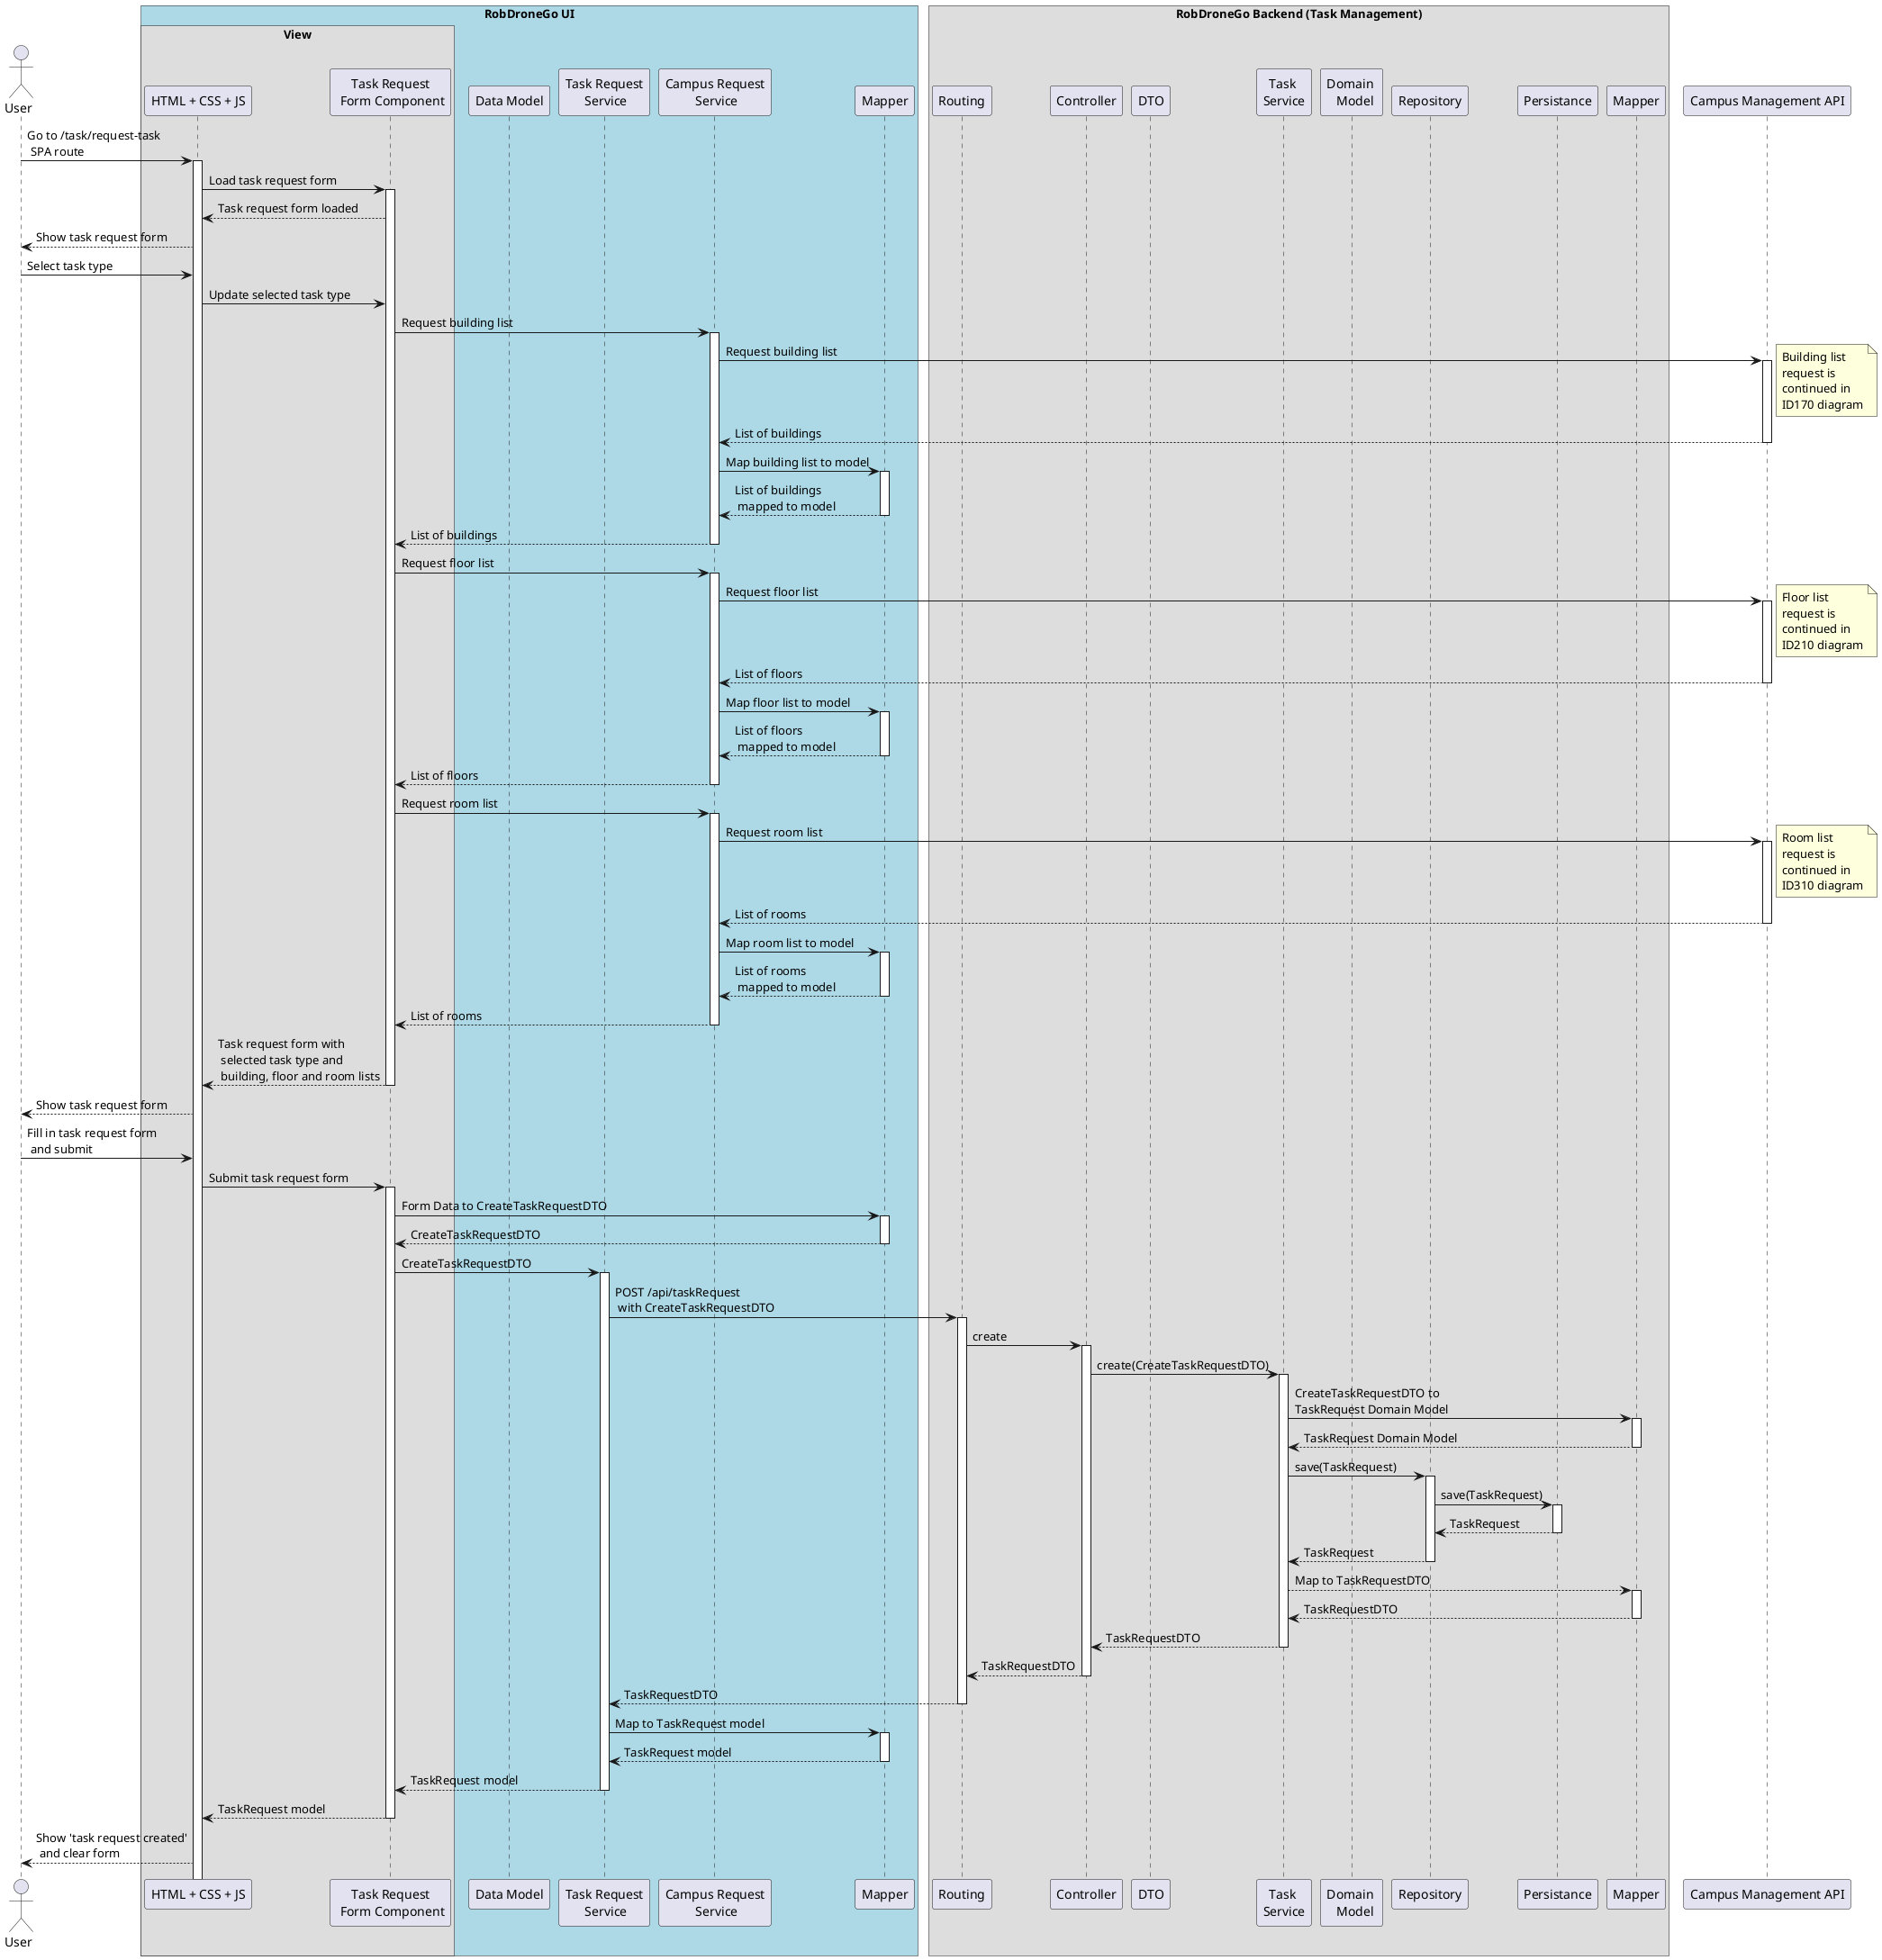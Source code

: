 @startuml SD Lv3

!pragma teoz true

actor "User" as user
box "RobDroneGo UI" #LightBlue
    box "View"
        participant "HTML + CSS + JS" as FrontEnd
        participant "Task Request\n Form Component" as UIComponent
    end box
    participant "Data Model" as ModelFE
    participant "Task Request\n Service" as TaskServiceFE
    participant "Campus Request\n Service" as CampusServiceFE
    participant "Mapper" as TaskMapperFE
end box
box "RobDroneGo Backend (Task Management)"
    participant "Routing" as TaskRouteBE
    participant "Controller" as TaskControllerBE
    participant "DTO" as TaskDtoBE
    participant "Task \nService" as TaskServiceBE
    participant "Domain \n  Model" as TaskDomainModelBE
    participant "Repository" as TaskRepositoryBE
    participant "Persistance" as TaskPersistanceBE
    participant "Mapper" as TaskMapperBE
end box

participant "Campus Management API" as CampusAPI
  
user -> FrontEnd : Go to /task/request-task\n SPA route
activate FrontEnd

FrontEnd -> UIComponent : Load task request form
activate UIComponent
UIComponent --> FrontEnd : Task request form loaded
FrontEnd --> user : Show task request form
user -> FrontEnd : Select task type
FrontEnd -> UIComponent : Update selected task type

UIComponent -> CampusServiceFE : Request building list
activate CampusServiceFE
CampusServiceFE -> CampusAPI : Request building list
note right
    Building list 
    request is
    continued in 
    ID170 diagram
end note
activate CampusAPI
CampusAPI --> CampusServiceFE : List of buildings
deactivate CampusAPI
CampusServiceFE -> TaskMapperFE : Map building list to model
activate TaskMapperFE
TaskMapperFE --> CampusServiceFE : List of buildings\n mapped to model
deactivate TaskMapperFE
CampusServiceFE --> UIComponent : List of buildings
deactivate CampusServiceFE

UIComponent -> CampusServiceFE : Request floor list
activate CampusServiceFE
CampusServiceFE -> CampusAPI : Request floor list
note right
    Floor list 
    request is
    continued in 
    ID210 diagram
end note
activate CampusAPI
CampusAPI --> CampusServiceFE : List of floors
deactivate CampusAPI
CampusServiceFE -> TaskMapperFE : Map floor list to model
activate TaskMapperFE
TaskMapperFE --> CampusServiceFE : List of floors\n mapped to model
deactivate TaskMapperFE
CampusServiceFE --> UIComponent : List of floors
deactivate CampusServiceFE

UIComponent -> CampusServiceFE : Request room list
activate CampusServiceFE
CampusServiceFE -> CampusAPI : Request room list
note right
    Room list 
    request is
    continued in 
    ID310 diagram
end note
activate CampusAPI
CampusAPI --> CampusServiceFE : List of rooms
deactivate CampusAPI
CampusServiceFE -> TaskMapperFE : Map room list to model
activate TaskMapperFE
TaskMapperFE --> CampusServiceFE : List of rooms\n mapped to model
deactivate TaskMapperFE
CampusServiceFE --> UIComponent : List of rooms
deactivate CampusServiceFE


UIComponent --> FrontEnd : Task request form with\n selected task type and\n building, floor and room lists
deactivate UIComponent
FrontEnd --> user : Show task request form

user -> FrontEnd : Fill in task request form\n and submit
FrontEnd -> UIComponent : Submit task request form
activate UIComponent
UIComponent -> TaskMapperFE : Form Data to CreateTaskRequestDTO
activate TaskMapperFE
TaskMapperFE --> UIComponent : CreateTaskRequestDTO
deactivate TaskMapperFE
UIComponent -> TaskServiceFE : CreateTaskRequestDTO

activate TaskServiceFE
TaskServiceFE -> TaskRouteBE : POST /api/taskRequest\n with CreateTaskRequestDTO
activate TaskRouteBE
TaskRouteBE -> TaskControllerBE : create
activate TaskControllerBE
TaskControllerBE -> TaskServiceBE : create(CreateTaskRequestDTO)
activate TaskServiceBE
TaskServiceBE -> TaskMapperBE : CreateTaskRequestDTO to \nTaskRequest Domain Model
activate TaskMapperBE
TaskMapperBE --> TaskServiceBE : TaskRequest Domain Model
deactivate TaskMapperBE
TaskServiceBE -> TaskRepositoryBE : save(TaskRequest)
activate TaskRepositoryBE
TaskRepositoryBE -> TaskPersistanceBE : save(TaskRequest)
activate TaskPersistanceBE
TaskPersistanceBE --> TaskRepositoryBE : TaskRequest
deactivate TaskPersistanceBE
TaskRepositoryBE --> TaskServiceBE : TaskRequest
deactivate TaskRepositoryBE
TaskServiceBE --> TaskMapperBE : Map to TaskRequestDTO
activate TaskMapperBE
TaskMapperBE --> TaskServiceBE : TaskRequestDTO
deactivate TaskMapperBE
TaskServiceBE --> TaskControllerBE : TaskRequestDTO
deactivate TaskServiceBE
TaskControllerBE --> TaskRouteBE : TaskRequestDTO
deactivate TaskControllerBE

TaskRouteBE --> TaskServiceFE : TaskRequestDTO
deactivate TaskRouteBE
TaskServiceFE -> TaskMapperFE : Map to TaskRequest model
activate TaskMapperFE
TaskMapperFE --> TaskServiceFE : TaskRequest model
deactivate TaskMapperFE
TaskServiceFE --> UIComponent : TaskRequest model
deactivate TaskServiceFE
UIComponent --> FrontEnd : TaskRequest model
deactivate UIComponent
FrontEnd --> user : Show 'task request created'\n and clear form

@enduml
